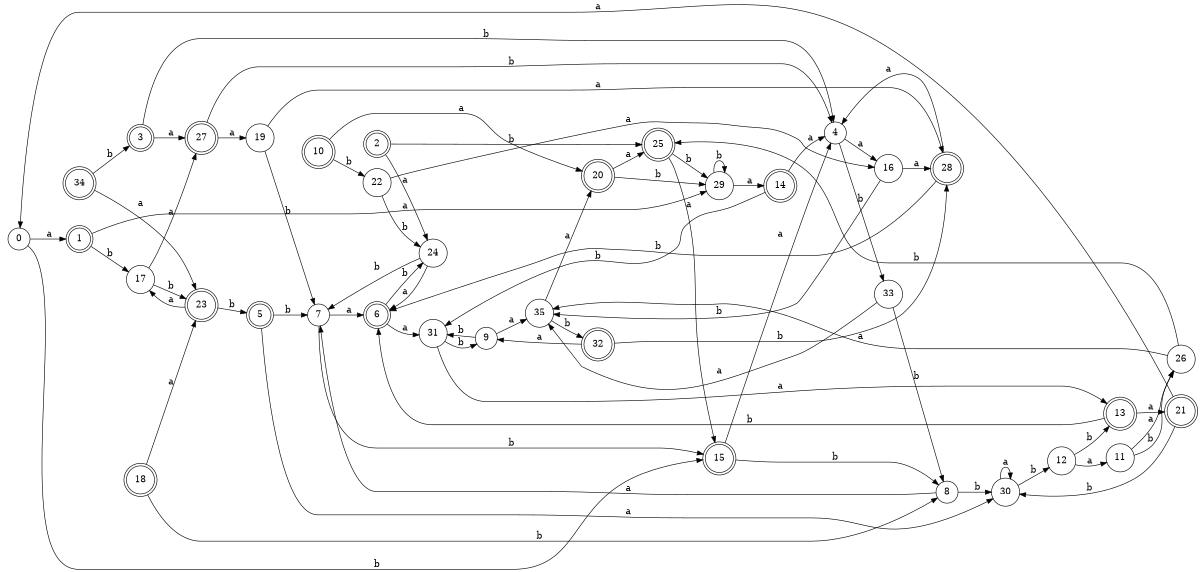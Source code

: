 digraph n29_6 {
__start0 [label="" shape="none"];

rankdir=LR;
size="8,5";

s0 [style="filled", color="black", fillcolor="white" shape="circle", label="0"];
s1 [style="rounded,filled", color="black", fillcolor="white" shape="doublecircle", label="1"];
s2 [style="rounded,filled", color="black", fillcolor="white" shape="doublecircle", label="2"];
s3 [style="rounded,filled", color="black", fillcolor="white" shape="doublecircle", label="3"];
s4 [style="filled", color="black", fillcolor="white" shape="circle", label="4"];
s5 [style="rounded,filled", color="black", fillcolor="white" shape="doublecircle", label="5"];
s6 [style="rounded,filled", color="black", fillcolor="white" shape="doublecircle", label="6"];
s7 [style="filled", color="black", fillcolor="white" shape="circle", label="7"];
s8 [style="filled", color="black", fillcolor="white" shape="circle", label="8"];
s9 [style="filled", color="black", fillcolor="white" shape="circle", label="9"];
s10 [style="rounded,filled", color="black", fillcolor="white" shape="doublecircle", label="10"];
s11 [style="filled", color="black", fillcolor="white" shape="circle", label="11"];
s12 [style="filled", color="black", fillcolor="white" shape="circle", label="12"];
s13 [style="rounded,filled", color="black", fillcolor="white" shape="doublecircle", label="13"];
s14 [style="rounded,filled", color="black", fillcolor="white" shape="doublecircle", label="14"];
s15 [style="rounded,filled", color="black", fillcolor="white" shape="doublecircle", label="15"];
s16 [style="filled", color="black", fillcolor="white" shape="circle", label="16"];
s17 [style="filled", color="black", fillcolor="white" shape="circle", label="17"];
s18 [style="rounded,filled", color="black", fillcolor="white" shape="doublecircle", label="18"];
s19 [style="filled", color="black", fillcolor="white" shape="circle", label="19"];
s20 [style="rounded,filled", color="black", fillcolor="white" shape="doublecircle", label="20"];
s21 [style="rounded,filled", color="black", fillcolor="white" shape="doublecircle", label="21"];
s22 [style="filled", color="black", fillcolor="white" shape="circle", label="22"];
s23 [style="rounded,filled", color="black", fillcolor="white" shape="doublecircle", label="23"];
s24 [style="filled", color="black", fillcolor="white" shape="circle", label="24"];
s25 [style="rounded,filled", color="black", fillcolor="white" shape="doublecircle", label="25"];
s26 [style="filled", color="black", fillcolor="white" shape="circle", label="26"];
s27 [style="rounded,filled", color="black", fillcolor="white" shape="doublecircle", label="27"];
s28 [style="rounded,filled", color="black", fillcolor="white" shape="doublecircle", label="28"];
s29 [style="filled", color="black", fillcolor="white" shape="circle", label="29"];
s30 [style="filled", color="black", fillcolor="white" shape="circle", label="30"];
s31 [style="filled", color="black", fillcolor="white" shape="circle", label="31"];
s32 [style="rounded,filled", color="black", fillcolor="white" shape="doublecircle", label="32"];
s33 [style="filled", color="black", fillcolor="white" shape="circle", label="33"];
s34 [style="rounded,filled", color="black", fillcolor="white" shape="doublecircle", label="34"];
s35 [style="filled", color="black", fillcolor="white" shape="circle", label="35"];
s0 -> s1 [label="a"];
s0 -> s15 [label="b"];
s1 -> s29 [label="a"];
s1 -> s17 [label="b"];
s2 -> s24 [label="a"];
s2 -> s25 [label="b"];
s3 -> s27 [label="a"];
s3 -> s4 [label="b"];
s4 -> s16 [label="a"];
s4 -> s33 [label="b"];
s5 -> s30 [label="a"];
s5 -> s7 [label="b"];
s6 -> s31 [label="a"];
s6 -> s24 [label="b"];
s7 -> s6 [label="a"];
s7 -> s15 [label="b"];
s8 -> s7 [label="a"];
s8 -> s30 [label="b"];
s9 -> s35 [label="a"];
s9 -> s31 [label="b"];
s10 -> s20 [label="a"];
s10 -> s22 [label="b"];
s11 -> s26 [label="a"];
s11 -> s26 [label="b"];
s12 -> s11 [label="a"];
s12 -> s13 [label="b"];
s13 -> s21 [label="a"];
s13 -> s6 [label="b"];
s14 -> s4 [label="a"];
s14 -> s31 [label="b"];
s15 -> s4 [label="a"];
s15 -> s8 [label="b"];
s16 -> s28 [label="a"];
s16 -> s35 [label="b"];
s17 -> s27 [label="a"];
s17 -> s23 [label="b"];
s18 -> s23 [label="a"];
s18 -> s8 [label="b"];
s19 -> s28 [label="a"];
s19 -> s7 [label="b"];
s20 -> s25 [label="a"];
s20 -> s29 [label="b"];
s21 -> s0 [label="a"];
s21 -> s30 [label="b"];
s22 -> s16 [label="a"];
s22 -> s24 [label="b"];
s23 -> s17 [label="a"];
s23 -> s5 [label="b"];
s24 -> s6 [label="a"];
s24 -> s7 [label="b"];
s25 -> s15 [label="a"];
s25 -> s29 [label="b"];
s26 -> s35 [label="a"];
s26 -> s25 [label="b"];
s27 -> s19 [label="a"];
s27 -> s4 [label="b"];
s28 -> s4 [label="a"];
s28 -> s6 [label="b"];
s29 -> s14 [label="a"];
s29 -> s29 [label="b"];
s30 -> s30 [label="a"];
s30 -> s12 [label="b"];
s31 -> s13 [label="a"];
s31 -> s9 [label="b"];
s32 -> s9 [label="a"];
s32 -> s28 [label="b"];
s33 -> s35 [label="a"];
s33 -> s8 [label="b"];
s34 -> s23 [label="a"];
s34 -> s3 [label="b"];
s35 -> s20 [label="a"];
s35 -> s32 [label="b"];

}